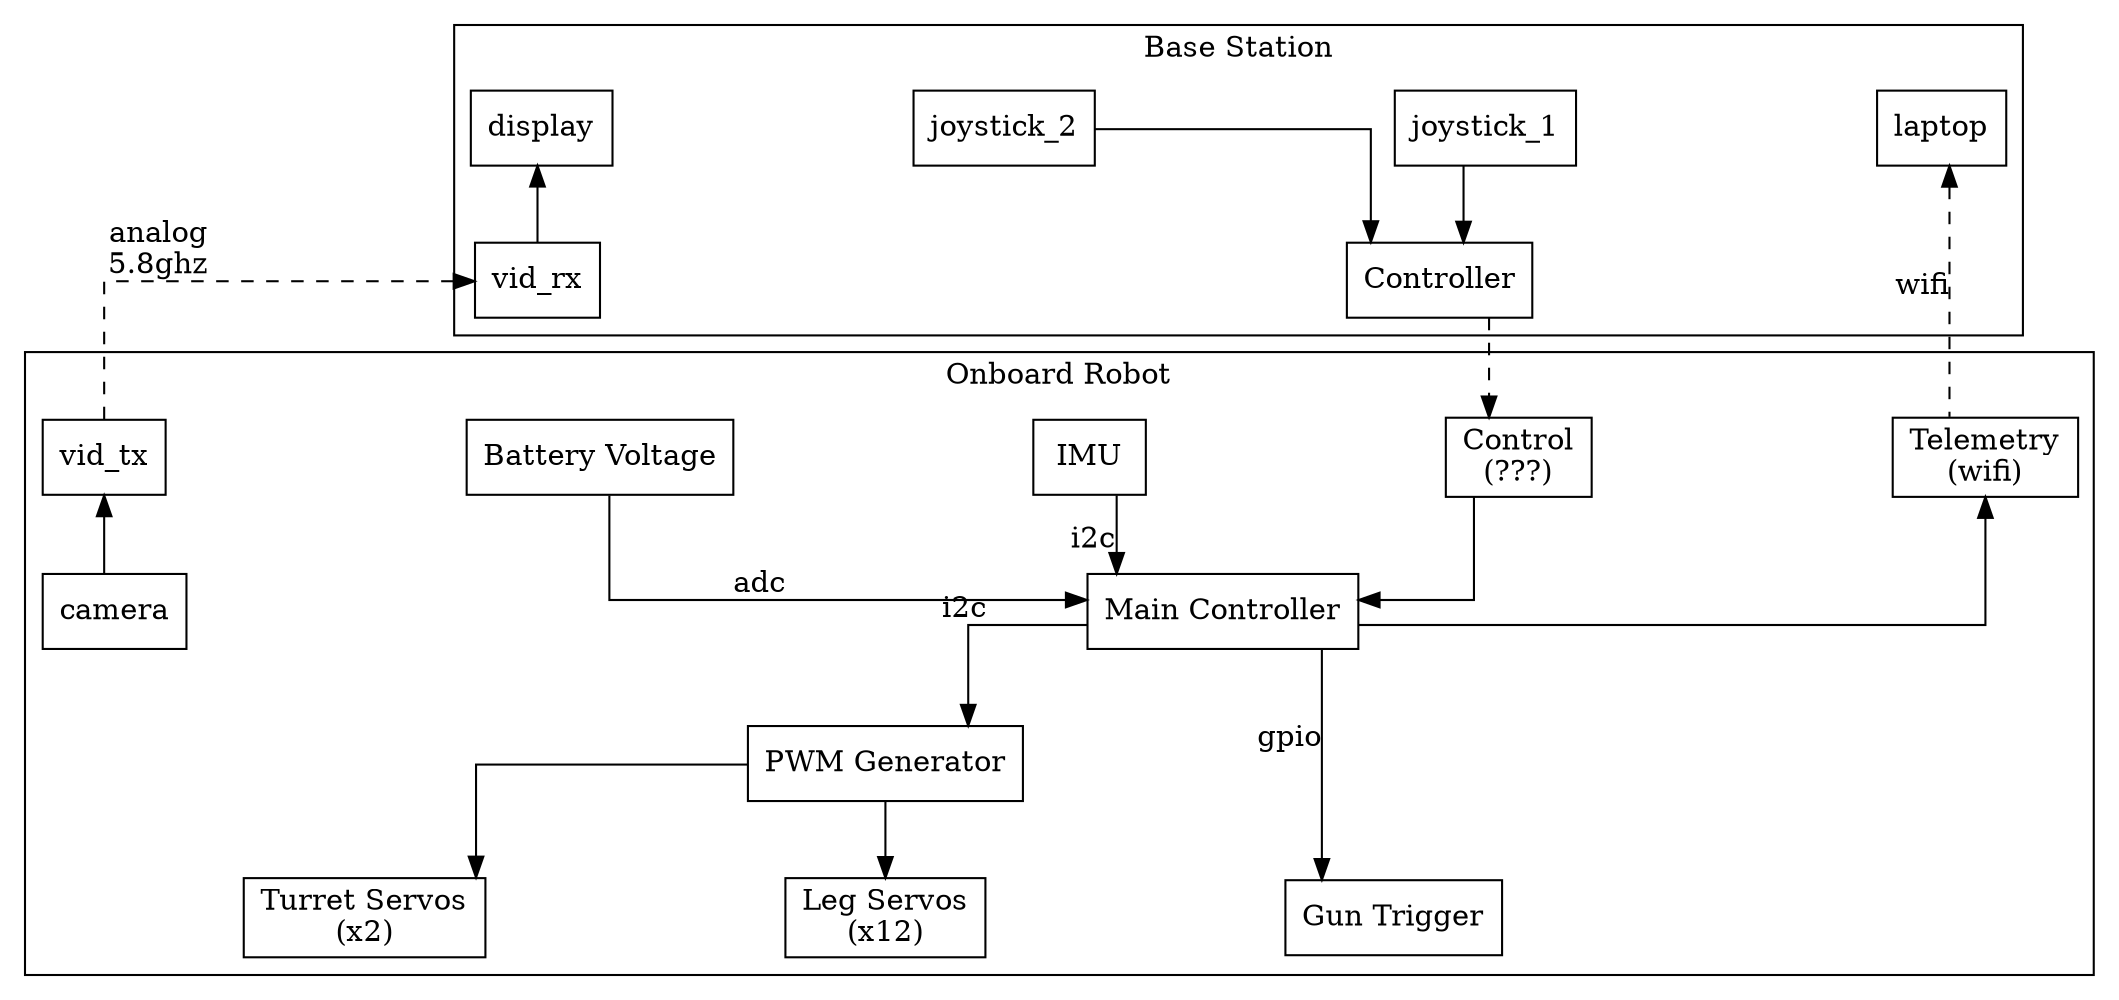 digraph {
	rankdir=TB
	graph [splines=ortho, nodesep=2]
	node [shape=record]

	comm_ctl [label="Control\n(???)"]
	comm_telem [label="Telemetry\n(wifi)"]
	mcu [label="Main Controller"]
	pwm [label="PWM Generator"]
	gun [label="Gun Trigger"]
	legs [label="Leg Servos\n(x12)"]
	turret [label="Turret Servos\n(x2)"]
	imu [label="IMU"]
	v_sens [label="Battery Voltage"]
	controller [label="Controller"]

	subgraph cluster_0 {
		label = "Onboard Robot";

		comm_ctl -> mcu
		comm_telem -> mcu [dir=back]
		mcu -> pwm [xlabel="i2c"]
		pwm -> legs
		pwm -> turret
		mcu -> gun [xlabel="gpio"]
		v_sens -> mcu [xlabel="adc"]
		imu -> mcu [xlabel="i2c"]

		{ rank=same; legs; turret; gun; }

		vid_tx -> camera [dir=back]
	}
	subgraph cluster_1 {
		label = "Base Station";
		laptop
		display -> vid_rx [dir=back]
		joystick_1 -> controller
		joystick_2 -> controller
	}

	controller -> comm_ctl [style="dashed", ]
	laptop -> comm_telem [dir=back, style="dashed", xlabel="wifi"]
	vid_rx -> vid_tx [dir=back, style="dashed", xlabel="analog\n5.8ghz"]


}
